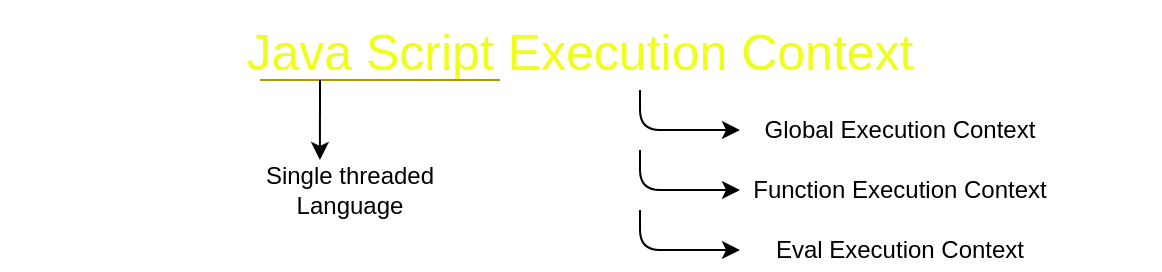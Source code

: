 <mxfile>
    <diagram id="ym7okFSc1OpfDm9bM9Ux" name="Page-1">
        <mxGraphModel dx="594" dy="271" grid="1" gridSize="10" guides="1" tooltips="1" connect="1" arrows="1" fold="1" page="1" pageScale="1" pageWidth="827" pageHeight="1169" math="0" shadow="0">
            <root>
                <mxCell id="0"/>
                <mxCell id="1" parent="0"/>
                <mxCell id="4" value="&lt;span style=&quot;color: rgb(240, 255, 26);&quot;&gt;Java Script Execution Context&lt;/span&gt;" style="text;strokeColor=none;align=center;fillColor=none;html=1;verticalAlign=middle;whiteSpace=wrap;rounded=0;labelBackgroundColor=none;strokeWidth=0;fontSize=25;fontColor=#ffe01a;" vertex="1" parent="1">
                    <mxGeometry x="150" y="20" width="580" height="50" as="geometry"/>
                </mxCell>
                <mxCell id="6" value="" style="endArrow=none;html=1;fillColor=#e3c800;strokeColor=#B09500;" edge="1" parent="1">
                    <mxGeometry width="50" height="50" relative="1" as="geometry">
                        <mxPoint x="280" y="60" as="sourcePoint"/>
                        <mxPoint x="400" y="60" as="targetPoint"/>
                    </mxGeometry>
                </mxCell>
                <mxCell id="8" value="Single threaded Language" style="text;strokeColor=none;align=center;fillColor=none;html=1;verticalAlign=middle;whiteSpace=wrap;rounded=0;" vertex="1" parent="1">
                    <mxGeometry x="280" y="90" width="90" height="50" as="geometry"/>
                </mxCell>
                <mxCell id="13" value="" style="edgeStyle=none;orthogonalLoop=1;jettySize=auto;html=1;entryX=0.333;entryY=0.2;entryDx=0;entryDy=0;entryPerimeter=0;" edge="1" parent="1" target="8">
                    <mxGeometry width="80" relative="1" as="geometry">
                        <mxPoint x="310" y="60" as="sourcePoint"/>
                        <mxPoint x="510" y="170" as="targetPoint"/>
                        <Array as="points"/>
                    </mxGeometry>
                </mxCell>
                <mxCell id="20" value="" style="group" vertex="1" connectable="0" parent="1">
                    <mxGeometry x="470" y="75" width="210" height="80" as="geometry"/>
                </mxCell>
                <mxCell id="14" value="" style="edgeStyle=orthogonalEdgeStyle;orthogonalLoop=1;jettySize=auto;html=1;" edge="1" parent="20">
                    <mxGeometry width="80" relative="1" as="geometry">
                        <mxPoint y="-10" as="sourcePoint"/>
                        <mxPoint x="50" y="10" as="targetPoint"/>
                        <Array as="points">
                            <mxPoint y="10"/>
                        </Array>
                    </mxGeometry>
                </mxCell>
                <mxCell id="15" value="Global Execution Context" style="text;strokeColor=none;align=center;fillColor=none;html=1;verticalAlign=middle;whiteSpace=wrap;rounded=0;" vertex="1" parent="20">
                    <mxGeometry x="50" width="160" height="20" as="geometry"/>
                </mxCell>
                <mxCell id="16" value="" style="edgeStyle=orthogonalEdgeStyle;orthogonalLoop=1;jettySize=auto;html=1;" edge="1" parent="20">
                    <mxGeometry width="80" relative="1" as="geometry">
                        <mxPoint y="20" as="sourcePoint"/>
                        <mxPoint x="50" y="40" as="targetPoint"/>
                        <Array as="points">
                            <mxPoint y="40"/>
                        </Array>
                    </mxGeometry>
                </mxCell>
                <mxCell id="17" value="Function Execution Context" style="text;strokeColor=none;align=center;fillColor=none;html=1;verticalAlign=middle;whiteSpace=wrap;rounded=0;" vertex="1" parent="20">
                    <mxGeometry x="50" y="30" width="160" height="20" as="geometry"/>
                </mxCell>
                <mxCell id="18" value="" style="edgeStyle=orthogonalEdgeStyle;orthogonalLoop=1;jettySize=auto;html=1;" edge="1" parent="20">
                    <mxGeometry width="80" relative="1" as="geometry">
                        <mxPoint y="50" as="sourcePoint"/>
                        <mxPoint x="50" y="70" as="targetPoint"/>
                        <Array as="points">
                            <mxPoint y="70"/>
                        </Array>
                    </mxGeometry>
                </mxCell>
                <mxCell id="19" value="Eval Execution Context" style="text;strokeColor=none;align=center;fillColor=none;html=1;verticalAlign=middle;whiteSpace=wrap;rounded=0;" vertex="1" parent="20">
                    <mxGeometry x="50" y="60" width="160" height="20" as="geometry"/>
                </mxCell>
            </root>
        </mxGraphModel>
    </diagram>
</mxfile>